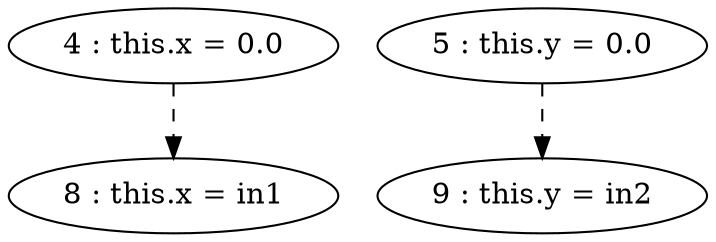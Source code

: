 digraph G {
"4 : this.x = 0.0"
"4 : this.x = 0.0" -> "8 : this.x = in1" [style=dashed]
"5 : this.y = 0.0"
"5 : this.y = 0.0" -> "9 : this.y = in2" [style=dashed]
"8 : this.x = in1"
"9 : this.y = in2"
}
